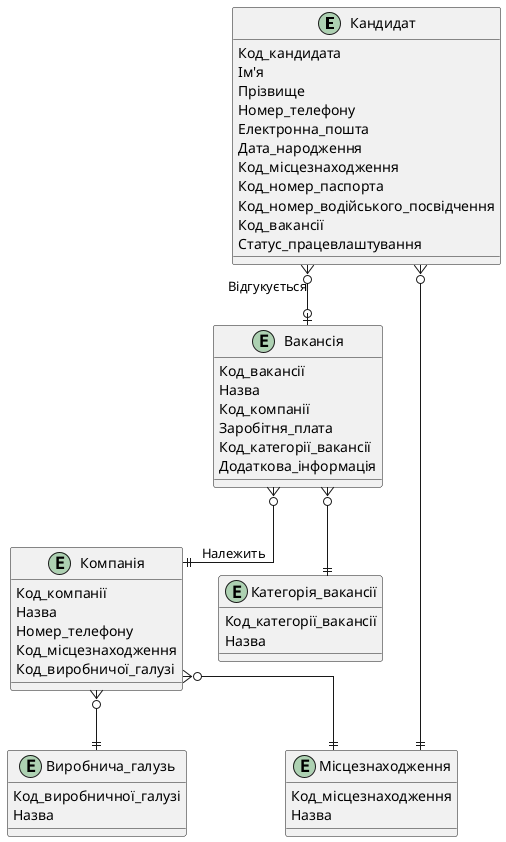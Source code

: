 @startuml erd

skinparam linetype ortho

entity Кандидат {
  Код_кандидата
  Ім'я
  Прізвище
  Номер_телефону
  Електронна_пошта
  Дата_народження
  Код_місцезнаходження
  Код_номер_паспорта
  Код_номер_водійського_посвідчення
  Код_вакансії
  Статус_працевлаштування
}

entity Вакансія {
  Код_вакансії
  Назва
  Код_компанії
  Заробітня_плата
  Код_категорії_вакансії
  Додаткова_інформація
}

entity Компанія {
  Код_компанії
  Назва
  Номер_телефону
  Код_місцезнаходження
  Код_виробничої_галузі
}

entity Категорія_вакансії {
  Код_категорії_вакансії
  Назва
}

entity Виробнича_галузь {
  Код_виробничної_галузі
  Назва
}

entity Місцезнаходження {
  Код_місцезнаходження
  Назва
}

Кандидат }o--o| Вакансія : Відгукується
Кандидат }o--|| Місцезнаходження
Вакансія }o--|| Компанія : Належить
Вакансія }o--|| Категорія_вакансії
Компанія }o--|| Виробнича_галузь
Компанія }o--|| Місцезнаходження

@enduml

